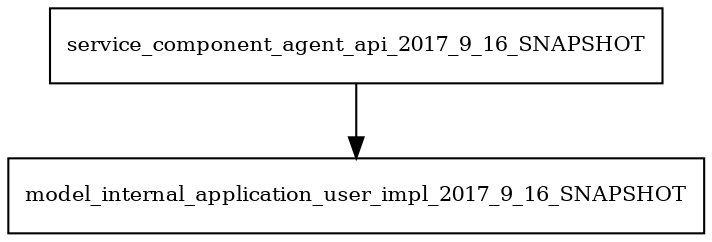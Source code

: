 digraph service_component_agent_api_2017_9_16_SNAPSHOT_dependencies {
  node [shape = box, fontsize=10.0];
  service_component_agent_api_2017_9_16_SNAPSHOT -> model_internal_application_user_impl_2017_9_16_SNAPSHOT;
}
